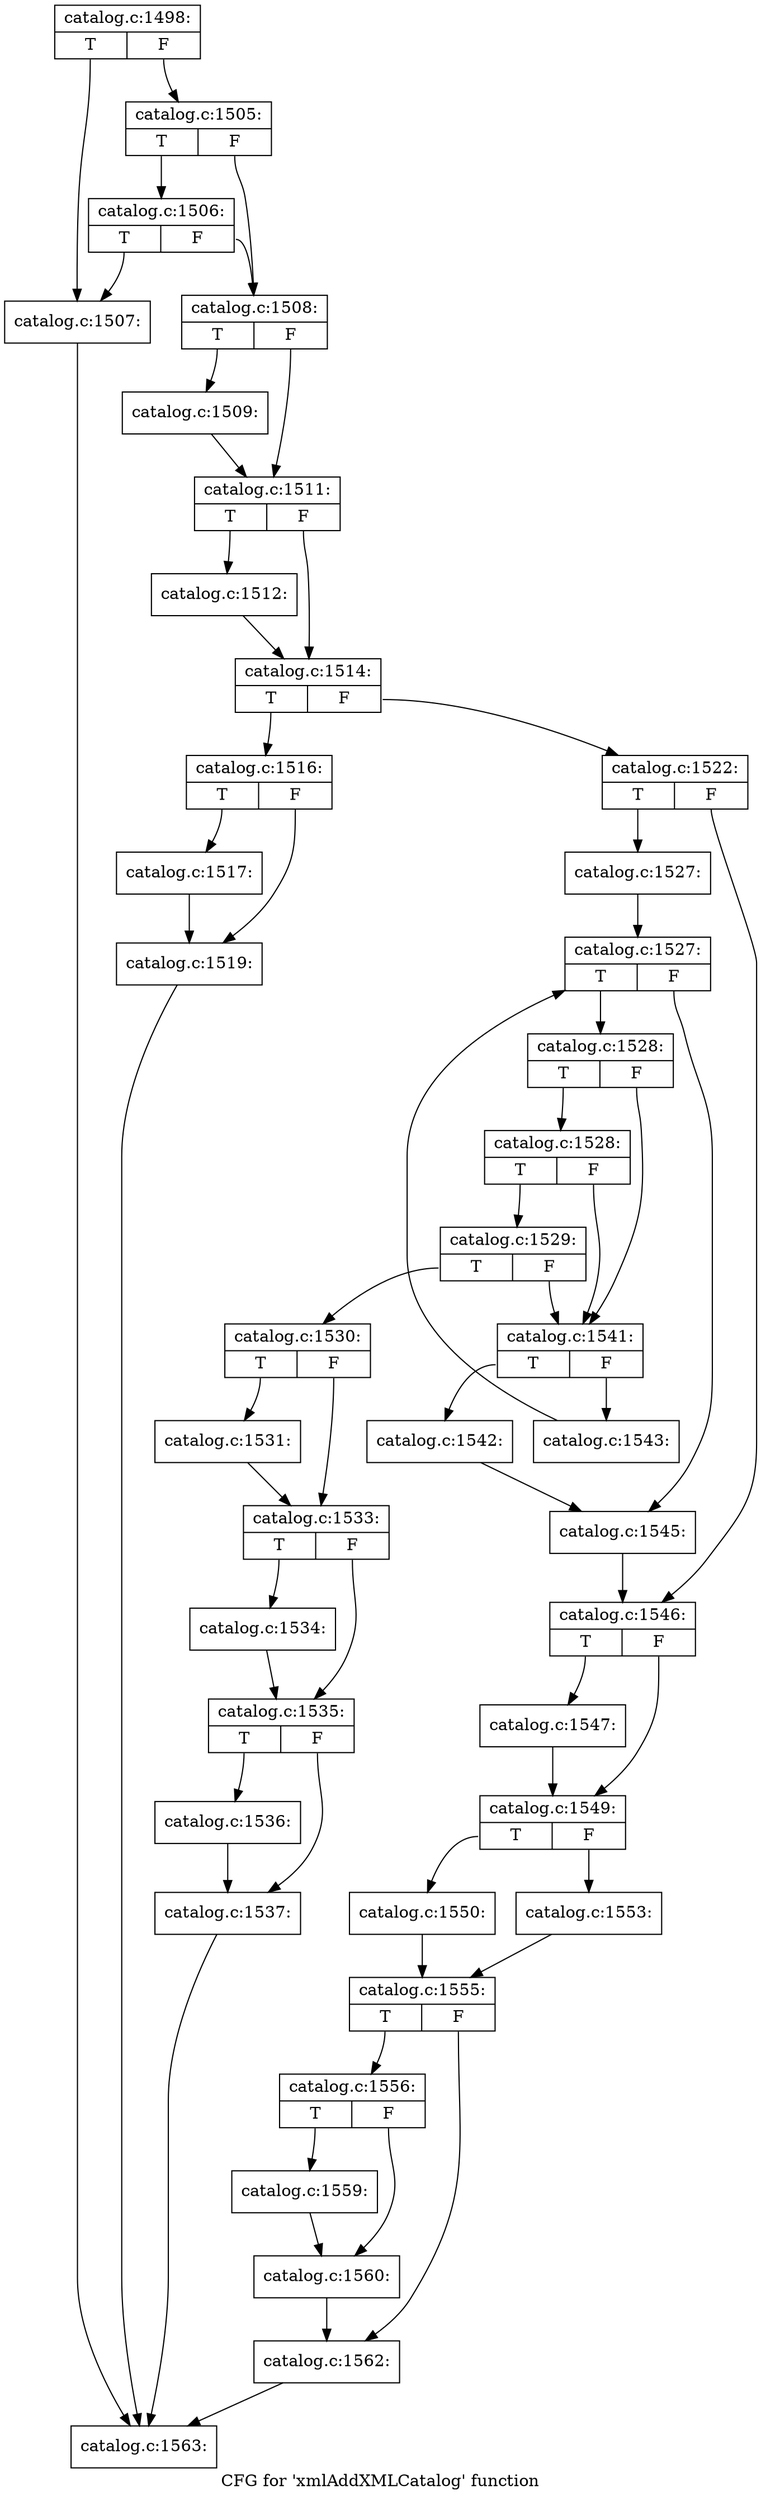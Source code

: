 digraph "CFG for 'xmlAddXMLCatalog' function" {
	label="CFG for 'xmlAddXMLCatalog' function";

	Node0x3ab2c50 [shape=record,label="{catalog.c:1498:|{<s0>T|<s1>F}}"];
	Node0x3ab2c50:s0 -> Node0x3abc050;
	Node0x3ab2c50:s1 -> Node0x3abc0f0;
	Node0x3abc0f0 [shape=record,label="{catalog.c:1505:|{<s0>T|<s1>F}}"];
	Node0x3abc0f0:s0 -> Node0x3abc400;
	Node0x3abc0f0:s1 -> Node0x3abc0a0;
	Node0x3abc400 [shape=record,label="{catalog.c:1506:|{<s0>T|<s1>F}}"];
	Node0x3abc400:s0 -> Node0x3abc050;
	Node0x3abc400:s1 -> Node0x3abc0a0;
	Node0x3abc050 [shape=record,label="{catalog.c:1507:}"];
	Node0x3abc050 -> Node0x3aba9a0;
	Node0x3abc0a0 [shape=record,label="{catalog.c:1508:|{<s0>T|<s1>F}}"];
	Node0x3abc0a0:s0 -> Node0x3abccf0;
	Node0x3abc0a0:s1 -> Node0x3abcd40;
	Node0x3abccf0 [shape=record,label="{catalog.c:1509:}"];
	Node0x3abccf0 -> Node0x3abcd40;
	Node0x3abcd40 [shape=record,label="{catalog.c:1511:|{<s0>T|<s1>F}}"];
	Node0x3abcd40:s0 -> Node0x3abd410;
	Node0x3abcd40:s1 -> Node0x3abd460;
	Node0x3abd410 [shape=record,label="{catalog.c:1512:}"];
	Node0x3abd410 -> Node0x3abd460;
	Node0x3abd460 [shape=record,label="{catalog.c:1514:|{<s0>T|<s1>F}}"];
	Node0x3abd460:s0 -> Node0x3abe230;
	Node0x3abd460:s1 -> Node0x3abe5c0;
	Node0x3abe230 [shape=record,label="{catalog.c:1516:|{<s0>T|<s1>F}}"];
	Node0x3abe230:s0 -> Node0x3abe7e0;
	Node0x3abe230:s1 -> Node0x3abe830;
	Node0x3abe7e0 [shape=record,label="{catalog.c:1517:}"];
	Node0x3abe7e0 -> Node0x3abe830;
	Node0x3abe830 [shape=record,label="{catalog.c:1519:}"];
	Node0x3abe830 -> Node0x3aba9a0;
	Node0x3abe5c0 [shape=record,label="{catalog.c:1522:|{<s0>T|<s1>F}}"];
	Node0x3abe5c0:s0 -> Node0x3abf2a0;
	Node0x3abe5c0:s1 -> Node0x3abf2f0;
	Node0x3abf2a0 [shape=record,label="{catalog.c:1527:}"];
	Node0x3abf2a0 -> Node0x3abf600;
	Node0x3abf600 [shape=record,label="{catalog.c:1527:|{<s0>T|<s1>F}}"];
	Node0x3abf600:s0 -> Node0x3abf950;
	Node0x3abf600:s1 -> Node0x3abf780;
	Node0x3abf950 [shape=record,label="{catalog.c:1528:|{<s0>T|<s1>F}}"];
	Node0x3abf950:s0 -> Node0x3abfbb0;
	Node0x3abf950:s1 -> Node0x3abfae0;
	Node0x3abfbb0 [shape=record,label="{catalog.c:1528:|{<s0>T|<s1>F}}"];
	Node0x3abfbb0:s0 -> Node0x3abfb30;
	Node0x3abfbb0:s1 -> Node0x3abfae0;
	Node0x3abfb30 [shape=record,label="{catalog.c:1529:|{<s0>T|<s1>F}}"];
	Node0x3abfb30:s0 -> Node0x3abfa90;
	Node0x3abfb30:s1 -> Node0x3abfae0;
	Node0x3abfa90 [shape=record,label="{catalog.c:1530:|{<s0>T|<s1>F}}"];
	Node0x3abfa90:s0 -> Node0x3ac05a0;
	Node0x3abfa90:s1 -> Node0x3ac05f0;
	Node0x3ac05a0 [shape=record,label="{catalog.c:1531:}"];
	Node0x3ac05a0 -> Node0x3ac05f0;
	Node0x3ac05f0 [shape=record,label="{catalog.c:1533:|{<s0>T|<s1>F}}"];
	Node0x3ac05f0:s0 -> Node0x3ac0d50;
	Node0x3ac05f0:s1 -> Node0x3ac0da0;
	Node0x3ac0d50 [shape=record,label="{catalog.c:1534:}"];
	Node0x3ac0d50 -> Node0x3ac0da0;
	Node0x3ac0da0 [shape=record,label="{catalog.c:1535:|{<s0>T|<s1>F}}"];
	Node0x3ac0da0:s0 -> Node0x3ac14f0;
	Node0x3ac0da0:s1 -> Node0x3ac1540;
	Node0x3ac14f0 [shape=record,label="{catalog.c:1536:}"];
	Node0x3ac14f0 -> Node0x3ac1540;
	Node0x3ac1540 [shape=record,label="{catalog.c:1537:}"];
	Node0x3ac1540 -> Node0x3aba9a0;
	Node0x3abfae0 [shape=record,label="{catalog.c:1541:|{<s0>T|<s1>F}}"];
	Node0x3abfae0:s0 -> Node0x3ac2580;
	Node0x3abfae0:s1 -> Node0x3ac25d0;
	Node0x3ac2580 [shape=record,label="{catalog.c:1542:}"];
	Node0x3ac2580 -> Node0x3abf780;
	Node0x3ac25d0 [shape=record,label="{catalog.c:1543:}"];
	Node0x3ac25d0 -> Node0x3abf600;
	Node0x3abf780 [shape=record,label="{catalog.c:1545:}"];
	Node0x3abf780 -> Node0x3abf2f0;
	Node0x3abf2f0 [shape=record,label="{catalog.c:1546:|{<s0>T|<s1>F}}"];
	Node0x3abf2f0:s0 -> Node0x3ac2e90;
	Node0x3abf2f0:s1 -> Node0x3ac2ee0;
	Node0x3ac2e90 [shape=record,label="{catalog.c:1547:}"];
	Node0x3ac2e90 -> Node0x3ac2ee0;
	Node0x3ac2ee0 [shape=record,label="{catalog.c:1549:|{<s0>T|<s1>F}}"];
	Node0x3ac2ee0:s0 -> Node0x3ac3640;
	Node0x3ac2ee0:s1 -> Node0x3ac36e0;
	Node0x3ac3640 [shape=record,label="{catalog.c:1550:}"];
	Node0x3ac3640 -> Node0x3ac3690;
	Node0x3ac36e0 [shape=record,label="{catalog.c:1553:}"];
	Node0x3ac36e0 -> Node0x3ac3690;
	Node0x3ac3690 [shape=record,label="{catalog.c:1555:|{<s0>T|<s1>F}}"];
	Node0x3ac3690:s0 -> Node0x3ac48a0;
	Node0x3ac3690:s1 -> Node0x3ac48f0;
	Node0x3ac48a0 [shape=record,label="{catalog.c:1556:|{<s0>T|<s1>F}}"];
	Node0x3ac48a0:s0 -> Node0x3ac5240;
	Node0x3ac48a0:s1 -> Node0x3ac5290;
	Node0x3ac5240 [shape=record,label="{catalog.c:1559:}"];
	Node0x3ac5240 -> Node0x3ac5290;
	Node0x3ac5290 [shape=record,label="{catalog.c:1560:}"];
	Node0x3ac5290 -> Node0x3ac48f0;
	Node0x3ac48f0 [shape=record,label="{catalog.c:1562:}"];
	Node0x3ac48f0 -> Node0x3aba9a0;
	Node0x3aba9a0 [shape=record,label="{catalog.c:1563:}"];
}
